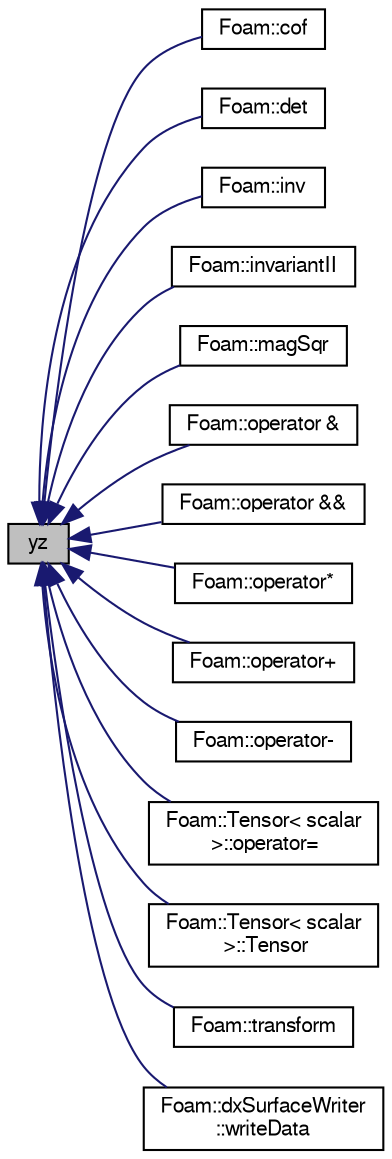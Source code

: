 digraph "yz"
{
  bgcolor="transparent";
  edge [fontname="FreeSans",fontsize="10",labelfontname="FreeSans",labelfontsize="10"];
  node [fontname="FreeSans",fontsize="10",shape=record];
  rankdir="LR";
  Node152 [label="yz",height=0.2,width=0.4,color="black", fillcolor="grey75", style="filled", fontcolor="black"];
  Node152 -> Node153 [dir="back",color="midnightblue",fontsize="10",style="solid",fontname="FreeSans"];
  Node153 [label="Foam::cof",height=0.2,width=0.4,color="black",URL="$a21124.html#aba11e623225195f0c7e66326ad667863",tooltip="Return the cofactor symmetric tensor of a symmetric tensor. "];
  Node152 -> Node154 [dir="back",color="midnightblue",fontsize="10",style="solid",fontname="FreeSans"];
  Node154 [label="Foam::det",height=0.2,width=0.4,color="black",URL="$a21124.html#a7a7d427803e13e2d25077375a0d8ee06",tooltip="Return the determinant of a symmetric tensor. "];
  Node152 -> Node155 [dir="back",color="midnightblue",fontsize="10",style="solid",fontname="FreeSans"];
  Node155 [label="Foam::inv",height=0.2,width=0.4,color="black",URL="$a21124.html#ac6cce89d9430d6a8a200c00aca98cb7c",tooltip="Return the inverse of a symmetric tensor give the determinant. "];
  Node152 -> Node156 [dir="back",color="midnightblue",fontsize="10",style="solid",fontname="FreeSans"];
  Node156 [label="Foam::invariantII",height=0.2,width=0.4,color="black",URL="$a21124.html#a9bcc9c04ae69d1aaf3371fd6393887e4",tooltip="Return the 2nd invariant of a symmetric tensor. "];
  Node152 -> Node157 [dir="back",color="midnightblue",fontsize="10",style="solid",fontname="FreeSans"];
  Node157 [label="Foam::magSqr",height=0.2,width=0.4,color="black",URL="$a21124.html#ab396daf9c75d7e637299970b85d46699"];
  Node152 -> Node158 [dir="back",color="midnightblue",fontsize="10",style="solid",fontname="FreeSans"];
  Node158 [label="Foam::operator &",height=0.2,width=0.4,color="black",URL="$a21124.html#a9850d19d9e51704761075694164dacbc",tooltip="Inner-product between two symmetric tensors. "];
  Node152 -> Node159 [dir="back",color="midnightblue",fontsize="10",style="solid",fontname="FreeSans"];
  Node159 [label="Foam::operator &&",height=0.2,width=0.4,color="black",URL="$a21124.html#affc36a37666281f483f45aa2723da375",tooltip="Double-dot-product between a symmetric tensor and a symmetric tensor. "];
  Node152 -> Node160 [dir="back",color="midnightblue",fontsize="10",style="solid",fontname="FreeSans"];
  Node160 [label="Foam::operator*",height=0.2,width=0.4,color="black",URL="$a21124.html#ab06add5d4ff3c6d00b2e036f5cc90eaa",tooltip="Hodge Dual operator (tensor -> vector) "];
  Node152 -> Node161 [dir="back",color="midnightblue",fontsize="10",style="solid",fontname="FreeSans"];
  Node161 [label="Foam::operator+",height=0.2,width=0.4,color="black",URL="$a21124.html#a6cb3dc56c718ed391b74d817f8d49367"];
  Node152 -> Node162 [dir="back",color="midnightblue",fontsize="10",style="solid",fontname="FreeSans"];
  Node162 [label="Foam::operator-",height=0.2,width=0.4,color="black",URL="$a21124.html#a98d691ddfb52c15ee9e02a863709f7b2"];
  Node152 -> Node163 [dir="back",color="midnightblue",fontsize="10",style="solid",fontname="FreeSans"];
  Node163 [label="Foam::Tensor\< scalar\l \>::operator=",height=0.2,width=0.4,color="black",URL="$a27634.html#a524fa973dba20cdfa6bc3be3195494a1",tooltip="Assign to a SymmTensor. "];
  Node152 -> Node164 [dir="back",color="midnightblue",fontsize="10",style="solid",fontname="FreeSans"];
  Node164 [label="Foam::Tensor\< scalar\l \>::Tensor",height=0.2,width=0.4,color="black",URL="$a27634.html#a7334545f6b9895a242bca7a95a928276",tooltip="Construct given SymmTensor. "];
  Node152 -> Node165 [dir="back",color="midnightblue",fontsize="10",style="solid",fontname="FreeSans"];
  Node165 [label="Foam::transform",height=0.2,width=0.4,color="black",URL="$a21124.html#a2398526b38a4e70fd5c67cbfd9139fc0"];
  Node152 -> Node166 [dir="back",color="midnightblue",fontsize="10",style="solid",fontname="FreeSans"];
  Node166 [label="Foam::dxSurfaceWriter\l::writeData",height=0.2,width=0.4,color="black",URL="$a29410.html#acb257dd0f2e708e03f47a7aeb42021ed"];
}
